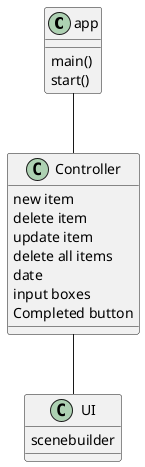 /*
 *  UCF COP3330 Fall 2021 Assignment 4 Solution
 *  Copyright 2021 Amos Luo
 */

@startuml
'https://plantuml.com/class-diagram

class app {
    main()
    start()
}

class Controller {
    new item
    delete item
    update item
    delete all items
    date
    input boxes
    Completed button
}

class UI{
    scenebuilder
    }

app -- Controller
Controller -- UI


@enduml